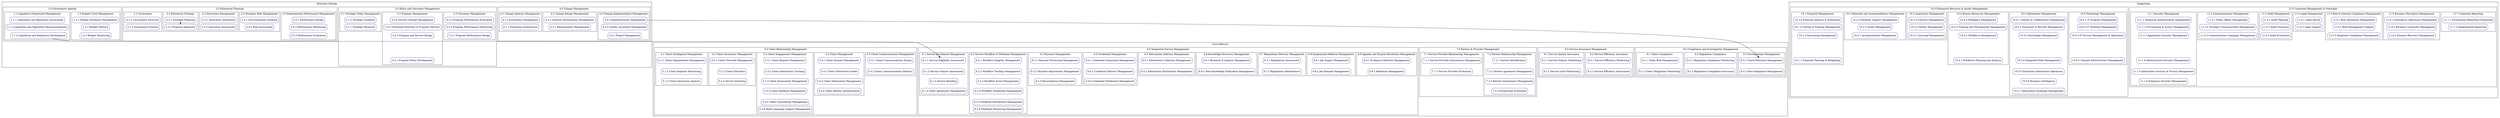 digraph G  { 
    compound=true
    rankdir=TB
    ranksep="0.1"
    /*bgcolor=lightblue*/
    /*style=filled*/ 
    node [shape=box style=rounded color=darkblue fillcolor=green]

   
    /* edge between clusters */
    /* cluster_dir -> cluster_core */
    /*"4.3.1 Project Management" -> "6.1.1 Service Eligibility Assessment" [ltail=cluster_core, lhead=cluster_dir, style=dotted] */
    /*"1.1.3 Legislation and Regulation Development" -> "5.1.1 Client Segmentation Management" [ltail=cluster_core, lhead=cluster_dir, style=dotted] */


    /* edge betwwen clusters */
    /* cluster_dir -> cluster_core */
    /* "5.1.3 Client Interaction Analysis" -> A10A [ltail=cluster_core, lhead=cluster_dir, style=invis] */
    subgraph cluster_dir { 

        /* rankdir=LR */
        /*[style=filled]*/
        label="Direction Setting"
        subgraph cluster_4 { label="4.0 Change Management"
            /*color=blue*/
            /*fillcolor=red*/
            subgraph cluster_4_3 { label="4.3 Change Implementation Management" 
                "4.3.3 Implementation Management" ->
                "4.3.2 Quality Assurance Management" ->
                "4.3.1 Project Management" [style=invis]
            }
            subgraph cluster_4_2 { label="4.2 Change Design Management" 
                "4.2.2 Solution Development Management" ->
                "4.2.1 Requirements Management" [style=invis]
            }
            subgraph cluster_4_1 { label="4.1 Change Analysis Management" 
                "4.1.2 Investment Management" ->
                "4.1.1 Enterprise Architecture" [style=invis]
            }
        }
        subgraph cluster_3 { label="3.0 Policy and Outcomes Management"
            /*color=blue*/
            /*fillcolor=red*/
            subgraph cluster_3_3 { label="3.3 Outcomes Management" 
                "3.3.3 Program Performance Evaluation" ->
                "3.3.2 Program Performance Monitoring" ->
                "3.3.1 Program Performance Design" [style=invis]
            }
            subgraph cluster_3_2 { label="3.2 Program Management" 
                "3.2.4 Service Channel Management" ->
                "3.2.3 Functional Direction & Program Delivery" ->
                "3.2.2 Program and Service Design" ->
                "3.2.1 Program Policy Development" [style=invis]
            }
            subgraph cluster_3_1 { label="3.1 Strategic Policy Management" 
                "3.1.2 Strategic Guidance" ->
                "3.1.1 Strategic Research" [style=invis]
            }
        }
        subgraph cluster_2 { label="2.0 Enterprise Planning"
            /*color=blue*/
            /*fillcolor=red*/
            subgraph cluster_2_5 { label="2.5 Departmental Performance Management" 
                "2.5.1 Performance Design" ->
                "2.5.2 Performance Monitoring" ->
                "2.5.3 Performance Evaluation"
                [style=invis]
            }
            subgraph cluster_2_4 { label="2.4 Strategic Risk Management" 
                "2.4.1 Environmental Scanning" ->
                "2.4.2 Risk Assessment" [style=invis]
            }
            subgraph cluster_2_3 { label="2.3 Innovation Management" 
                "2.3.1 Innovation Generation" 
                ->
                "2.3.2 Innovation Assessment" 
                [style=invis]
            }
            subgraph cluster_2_2 { label="2.2 Enterprise Strategy" 
                "2.2.1 Strategic Planning" 
                ->
                "2.2.2 Program Alignment"
                /* [style=invis] */
            }
            subgraph cluster_2_1 { label="2.1 Governance"
                "2.1.1 Governance Structure"
                ->
                "2.1.2 Governance Practice"
                [style=invis]
            }   
        }
        subgraph cluster_1 { label="1.0 Government Agenda"
            subgraph cluster_1_2 { label="1.2 Budget Cycle Management"
                "1.2.1 Budget Estimates Management"
                ->
                "1.2.2 Budget Delivery" 
                ->
                "1.2.3 Budget Monitoring"
                [style=invis]
            }   
            subgraph cluster_1_1 { label="1.1 Legislative Framework Management"
                "1.1.1 Legislation and Regulation Assessment"
                ->
                "1.1.2 Legislation and Regulation Recommendations" 
                ->
                "1.1.3 Legislation and Regulation Development" 
                [style=invis]
            }   
        }

    } /* end cluster_dir */

    "4.3.3 Implementation Management" -> "9.3.1 Fraud Detection Management"
    "1.1.3 Legislation and Regulation Development" -> "6.1.1 Service Eligibility Assessment"

    subgraph cluster_core { 
        /* rankdir=BT */
        /*[style=filled]*/
        label="Core Delivery"

            subgraph cluster_9 { label="9.0 Compliance and Investigation Management" 
                subgraph cluster_9_3 { label="9.3 Investigations Management" 
                    "9.3.1 Fraud Detection Management" ->
                    "9.3.2 Non-Compliance Management" [style=invis]
                }
                subgraph cluster_9_2 { label="9.2 Regulation Compliance" 
                    "9.2.1 Regulation Compliance Monitoring" ->
                    "9.2.2 Regulation Compliance Assurance" [style=invis]
                }
                subgraph cluster_9_1 { label="9.1 Client Compliance" 
                    "9.1.1 Client Risk Management" ->
                    "9.1.2 Client Obligations Monitoring" [style=invis]
                }
            }

            subgraph cluster_8 { label="8.0 Service Assurance Management"
                subgraph cluster_8_2 { label="8.2 Service Efficiency Assurance" 
                    "8.2.1 Service Efficiency Monitoring" ->
                    "8.2.2 Service Efficiency Assessment" [style=invis]
                }
                subgraph cluster_8_1 { label="8.1 Service Quality Assurance" 
                    "8.1.1 Service Outputs Monitoring" ->
                    "8.1.2 Service Level Monitoring" [style=invis]
                }
            }

            subgraph cluster_7 { label="7.0 Partner & Provider Management" 
                subgraph cluster_7_2 { label="7.2 Partner Relationship Management"
                    "7.2.1 Partner Identification" ->
                    "7.2.2 Partner Agreement Management" ->
                    "7.2.3 Partner Interactions Management" ->
                    "7.2.4 Partnership Evaluation" [style=invis]
                }
                subgraph cluster_7_1 { label="7.1 Service Provider Relationship Management" 
                    "7.1.1 Service Provider Interactions Management" ->
                    "7.1.2 Service Provider Evaluation" [style=invis]
                }
            }

            subgraph cluster_6 { label="6.0 Integrated Service Management"
                subgraph cluster_6_9 { label="6.9 Appeals and Dispute Resolution Management" 
                    "6.9.1 Evidence Collection Management" ->
                    "6.9.2 Mediation Management" [style=invis]
                }
                subgraph cluster_6_8 { label="6.8 Employment Referral Management" 
                    "6.8.1 Job Supply Management" ->
                    "6.8.2 Job Demand Management" [style=invis]
                }
                subgraph cluster_6_7 { label="6.7 Regulations Delivery Management"
                    "6.7.1 Regulations Assessment" ->
                    "6.7.2 Regulations Maintenance" [style=invis]
                }
                subgraph cluster_6_6 { label="6.6 Knowledge Discovery Management" 
                    "6.6.1 Research & Analysis Management" ->
                    "6.6.2 New Knowledge Publication Management" [style=invis]
                }
                subgraph cluster_6_5 { label="6.5 Information Delivery Management"
                    "6.5.1 Information Collection Management" ->
                    "6.5.2 Information Distribution Management" [style=invis]
                }
                subgraph cluster_6_4 { label="6.4 Credential Management" 
                    "6.4.1 Credential Generation Management" ->
                    "6.4.2 Credential Delivery Management" ->
                    "6.4.3 Credential Verification Management" [style=invis]
                }
                subgraph cluster_6_3 { label="6.3 Payment Management"  
                    "6.3.1 Payment Processing Management" ->
                    "6.3.2 Payment Adjustments Management" ->
                    "6.3.3 Reconciliation Management" [style=invis]
                }
                subgraph cluster_6_2 { label="6.2 Service Workflow & Workload Management" 
                    "6.2.1 Workflow Integrity Management" ->
                    "6.2.2 Workflow Tracking Management" ->
                    "6.2.3 Workflow Event Management" ->
                    "6.2.4 Workflow Scheduling Management" ->
                    "6.2.5 Workload Distribution Management" ->
                    "6.2.6 Workload Monitoring Management" [style=invis]

                }
                subgraph cluster_6_1 { label="6.1 Service Enrollment Management" 
                    "6.1.1 Service Eligibility Assessment" ->
                    "6.1.2 Service Outputs Assessment" ->
                    "6.1.3 Service Bundling" ->
                    "6.1.4 Client Agreement Management" [style=invis]

                }
            }


            subgraph cluster_5 { label="5.0 Client Relationship Management"
                /*color=red*/
                /*fillcolor=green*/
                subgraph cluster_5_5 { label="5.5 Client Communications Management" 
                    "5.5.1 Client Communications Design" ->
                    "5.5.2 Client Communications Delivery" [style=invis]
                }

                subgraph cluster_5_4 { label="5.4 Client Management"
                    "5.4.1 Client Account Management" ->
                    "5.4.2 Client Information Intake" ->
                    "5.4.3 Client Information Management" ->
                    "5.4.4 Client Identity Authentication" [style=invis]
                }

                subgraph cluster_5_3 { label="5.3 Client Engagement Management" 
                    "5.3.1 Client Request Management" ->
                    "5.3.2 Client Interactions Tracking" ->
                    "5.3.3 Client Assessment Management" ->
                    "5.3.4 Client Feedback Management" ->
                    "5.3.5 Client Consultation Management" ->
                    "5.3.6 Multi-Language Support Management" [style=invis]

                }

                subgraph cluster_5_2 { label="5.2 Client Awareness Management"
                    "5.2.1 Client Outreach Management" ->
                    "5.2.2 Client Education" ->
                    "5.2.3 Service Matching" [style=invis]

                }

                subgraph cluster_5_1 { label="5.1 Client Intelligence Management"
                    /*color=darkgreen*/
                    /*fillcolor=pink*/
                    "5.1.1 Client Segmentation Management"
                    ->
                    "5.1.2 Client Segment Monitoring"
                    ->
                    "5.1.3 Client Interaction Analysis"
                    [style=invis]
                }   
            } /* end cluster_5 */
            
 
    } /* end cluster_core */

    subgraph cluster_supporting { 
        /*[style=filled]*/
        label="Supporting"

        subgraph cluster_11 { label="11.0 Corporate Management & Oversight"
            subgraph cluster_11_7 { label="11.7 Corporate Reporting" 
                "11.7.1 Government Reporting Framework" ->
                "11.7.2 Departmental Reporting" [style=invis]
            }
            subgraph cluster_11_6 { label="11.6 Business Disruption Management" 
                "11.6.1 Emergency Operations Management" ->
                "11.6.2 Business Continuity Management" ->
                "11.6.3 Disaster Recovery Management" [style=invis]
             }
            subgraph cluster_11_5 { label="11.5 Risk & Internal Compliance Management" 
                "11.5.1 Risk Operations Management" ->
                "11.5.2 Risk Management Support" ->
                "11.5.3 Employee Compliance Management" [style=invis]
            }
            subgraph cluster_11_4 { label="11.4 Legal Management"
                "11.4.1 Legal Advice" ->
                "11.4.2 Legal Support" [style=invis]
            }
            subgraph cluster_11_3 { label="11.3 Audit Management"
                "11.3.1 Audit Planning" ->
                "11.3.2 Audit Execution" ->
                "11.3.3 Audit Evaluation" [style=invis]
            }
            subgraph cluster_11_2 { label="11.2 Communications Management"
                "11.2.1 Public Affairs Management" ->
                "11.2.2 Strategic Communication Management" ->
                "11.2.3 Communication Campaign Management" [style=invis]

            }
            subgraph cluster_11_1 { label="11.1 Security Management" 
                "11.1.1 Employee Authentication Management"  ->
                "11.1.2 Provisioning & Access Management" ->
                "11.1.3 Application Security Management" ->
                "11.1.4 Infrastructure Security Management" ->
                "11.1.5 Information Security & Privacy Management" ->
                "11.1.6 Employee Security Management"  [style=invis]
            }
        } /* end cluster_11 */

        subgraph cluster_10 { label="10.0 Enterprise Resource & Assets Management"
            subgraph cluster_10_6 { label="10.6 Technology Management" 
                "10.6.1 IT Program Management" ->
                "10.6.2 IT Technical Management" ->
                "10.6.3 IT Service Management & Operations" ->
                "10.6.4 Channel Infrastructure Management" [style=invis]

            }
            subgraph cluster_10_5 { label="10.5 Information Management"
                "10.5.1 Content & Collaboration Management" ->
                "10.5.2 Document & Records Management" ->
                "10.5.3 Knowledge Management" ->
                "10.5.4 Integrated Data Management" ->
                "10.5.5 Enterprise Information Operations" ->
                "10.5.6 Business Intelligence" ->
                "10.5.7 Information Exchange Management" [style=invis]

            }
            subgraph cluster_10_4 { label="10.4 Human Resources Management"
                "10.4.4 Workplace Management" ->
                "10.4.3 Training and Development Management" ->
                "10.4.2 Workforce Management" ->
                "10.4.1 Workforce Planning and Analysis" [style=invis]

            }
            subgraph cluster_10_3 { label="10.3 Acquisition Management"
                "10.3.3 Contract Management" ->
                "10.3.2 Vendor Management" ->
                "10.3.1 Sourcing Management" [style=invis]

            }
            subgraph cluster_10_2 { label="10.2 Materials and Accommodations Management" 
                "10.2.3 Facilities Support Management" ->
                "10.2.2 Assets Management" ->
                "10.2.1 Accommodation Management" [style=invis]

            }
            subgraph cluster_10_1 { label="10.1 Financial Management" 
                "10.1.4 Financial Analysis & Evaluation" ->
                "10.1.3 Costing & Funding Management" ->
                "10.1.2 Accounting Management" ->
                "10.1.1 Financial Planning & Budgeting" [style=invis]

            }

        } /* end cluster_10 */

    } /* end cluster_supporting */

}